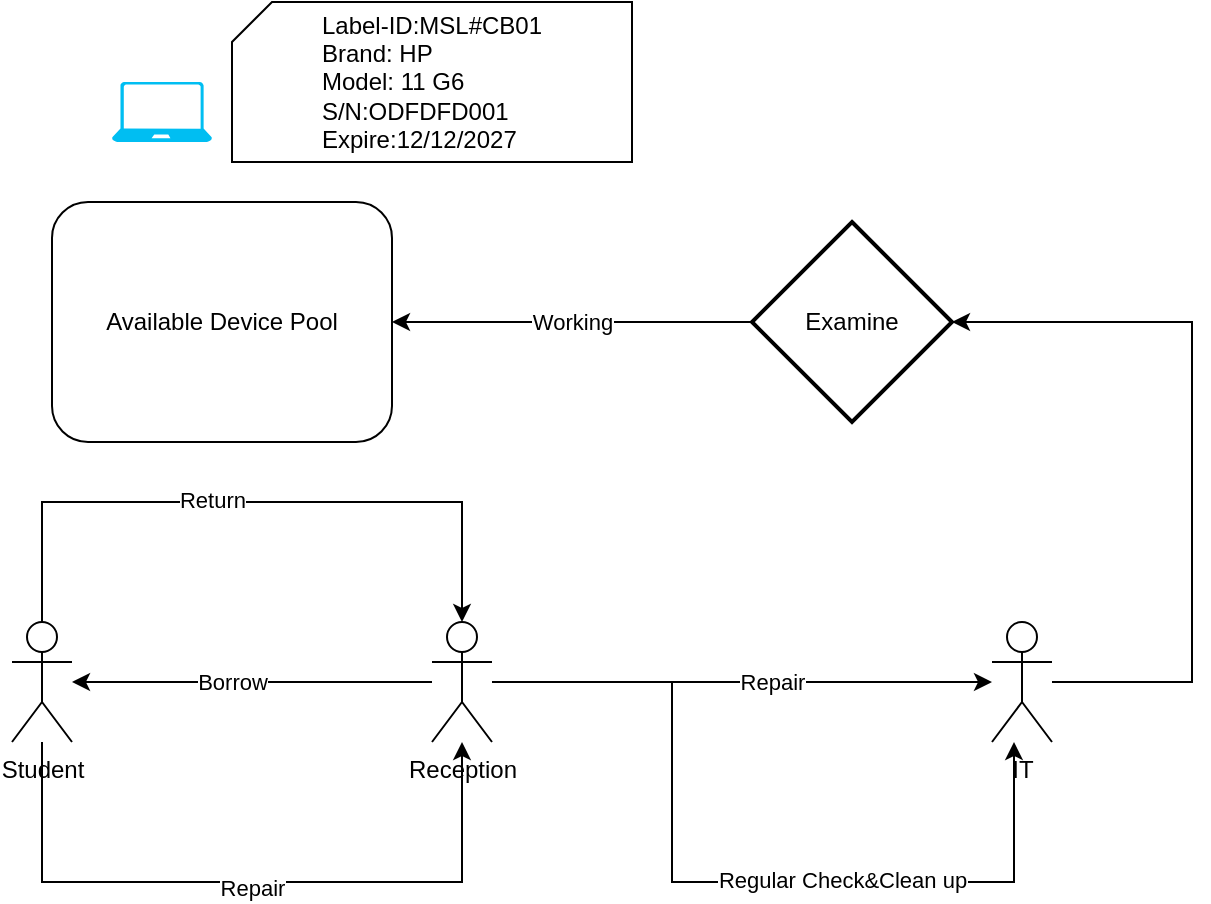 <mxfile version="21.3.4" type="github">
  <diagram name="Page-1" id="tERBL7abkQcyMz6uXpok">
    <mxGraphModel dx="502" dy="328" grid="1" gridSize="10" guides="1" tooltips="1" connect="1" arrows="1" fold="1" page="1" pageScale="1" pageWidth="850" pageHeight="1100" math="0" shadow="0">
      <root>
        <mxCell id="0" />
        <mxCell id="1" parent="0" />
        <mxCell id="YQgA8BbC_IsL7PBCzcFo-7" style="edgeStyle=orthogonalEdgeStyle;rounded=0;orthogonalLoop=1;jettySize=auto;html=1;" edge="1" parent="1" source="YQgA8BbC_IsL7PBCzcFo-1" target="YQgA8BbC_IsL7PBCzcFo-3">
          <mxGeometry relative="1" as="geometry" />
        </mxCell>
        <mxCell id="YQgA8BbC_IsL7PBCzcFo-8" value="Repair" style="edgeLabel;html=1;align=center;verticalAlign=middle;resizable=0;points=[];" vertex="1" connectable="0" parent="YQgA8BbC_IsL7PBCzcFo-7">
          <mxGeometry x="-0.188" y="-3" relative="1" as="geometry">
            <mxPoint x="38" y="-3" as="offset" />
          </mxGeometry>
        </mxCell>
        <mxCell id="YQgA8BbC_IsL7PBCzcFo-9" style="edgeStyle=orthogonalEdgeStyle;rounded=0;orthogonalLoop=1;jettySize=auto;html=1;" edge="1" parent="1" source="YQgA8BbC_IsL7PBCzcFo-1" target="YQgA8BbC_IsL7PBCzcFo-3">
          <mxGeometry relative="1" as="geometry">
            <mxPoint x="570" y="570" as="targetPoint" />
            <Array as="points">
              <mxPoint x="400" y="420" />
              <mxPoint x="400" y="520" />
              <mxPoint x="571" y="520" />
            </Array>
          </mxGeometry>
        </mxCell>
        <mxCell id="YQgA8BbC_IsL7PBCzcFo-10" value="Regular Check&amp;amp;Clean up" style="edgeLabel;html=1;align=center;verticalAlign=middle;resizable=0;points=[];" vertex="1" connectable="0" parent="YQgA8BbC_IsL7PBCzcFo-9">
          <mxGeometry x="-0.043" y="1" relative="1" as="geometry">
            <mxPoint x="69" as="offset" />
          </mxGeometry>
        </mxCell>
        <mxCell id="YQgA8BbC_IsL7PBCzcFo-1" value="Reception" style="shape=umlActor;verticalLabelPosition=bottom;verticalAlign=top;html=1;outlineConnect=0;" vertex="1" parent="1">
          <mxGeometry x="280" y="390" width="30" height="60" as="geometry" />
        </mxCell>
        <mxCell id="YQgA8BbC_IsL7PBCzcFo-5" style="edgeStyle=orthogonalEdgeStyle;rounded=0;orthogonalLoop=1;jettySize=auto;html=1;startArrow=classic;startFill=1;endArrow=none;endFill=0;" edge="1" parent="1" source="YQgA8BbC_IsL7PBCzcFo-2" target="YQgA8BbC_IsL7PBCzcFo-1">
          <mxGeometry relative="1" as="geometry" />
        </mxCell>
        <mxCell id="YQgA8BbC_IsL7PBCzcFo-6" value="Borrow" style="edgeLabel;html=1;align=center;verticalAlign=middle;resizable=0;points=[];" vertex="1" connectable="0" parent="YQgA8BbC_IsL7PBCzcFo-5">
          <mxGeometry x="0.211" relative="1" as="geometry">
            <mxPoint x="-29" as="offset" />
          </mxGeometry>
        </mxCell>
        <mxCell id="YQgA8BbC_IsL7PBCzcFo-11" style="edgeStyle=orthogonalEdgeStyle;rounded=0;orthogonalLoop=1;jettySize=auto;html=1;" edge="1" parent="1" source="YQgA8BbC_IsL7PBCzcFo-2" target="YQgA8BbC_IsL7PBCzcFo-1">
          <mxGeometry relative="1" as="geometry">
            <Array as="points">
              <mxPoint x="85" y="330" />
              <mxPoint x="295" y="330" />
            </Array>
          </mxGeometry>
        </mxCell>
        <mxCell id="YQgA8BbC_IsL7PBCzcFo-12" value="Return" style="edgeLabel;html=1;align=center;verticalAlign=middle;resizable=0;points=[];" vertex="1" connectable="0" parent="YQgA8BbC_IsL7PBCzcFo-11">
          <mxGeometry x="0.145" y="1" relative="1" as="geometry">
            <mxPoint x="-44" as="offset" />
          </mxGeometry>
        </mxCell>
        <mxCell id="YQgA8BbC_IsL7PBCzcFo-13" style="edgeStyle=orthogonalEdgeStyle;rounded=0;orthogonalLoop=1;jettySize=auto;html=1;" edge="1" parent="1" source="YQgA8BbC_IsL7PBCzcFo-2" target="YQgA8BbC_IsL7PBCzcFo-1">
          <mxGeometry relative="1" as="geometry">
            <Array as="points">
              <mxPoint x="85" y="520" />
              <mxPoint x="295" y="520" />
            </Array>
          </mxGeometry>
        </mxCell>
        <mxCell id="YQgA8BbC_IsL7PBCzcFo-14" value="Repair" style="edgeLabel;html=1;align=center;verticalAlign=middle;resizable=0;points=[];" vertex="1" connectable="0" parent="YQgA8BbC_IsL7PBCzcFo-13">
          <mxGeometry x="0.166" y="-3" relative="1" as="geometry">
            <mxPoint x="-29" as="offset" />
          </mxGeometry>
        </mxCell>
        <mxCell id="YQgA8BbC_IsL7PBCzcFo-2" value="Student&lt;br&gt;" style="shape=umlActor;verticalLabelPosition=bottom;verticalAlign=top;html=1;outlineConnect=0;" vertex="1" parent="1">
          <mxGeometry x="70" y="390" width="30" height="60" as="geometry" />
        </mxCell>
        <mxCell id="YQgA8BbC_IsL7PBCzcFo-16" style="edgeStyle=orthogonalEdgeStyle;rounded=0;orthogonalLoop=1;jettySize=auto;html=1;entryX=1;entryY=0.5;entryDx=0;entryDy=0;entryPerimeter=0;" edge="1" parent="1" source="YQgA8BbC_IsL7PBCzcFo-3" target="YQgA8BbC_IsL7PBCzcFo-20">
          <mxGeometry relative="1" as="geometry">
            <Array as="points">
              <mxPoint x="660" y="420" />
              <mxPoint x="660" y="240" />
            </Array>
          </mxGeometry>
        </mxCell>
        <mxCell id="YQgA8BbC_IsL7PBCzcFo-3" value="IT" style="shape=umlActor;verticalLabelPosition=bottom;verticalAlign=top;html=1;outlineConnect=0;" vertex="1" parent="1">
          <mxGeometry x="560" y="390" width="30" height="60" as="geometry" />
        </mxCell>
        <mxCell id="YQgA8BbC_IsL7PBCzcFo-15" value="Available Device Pool" style="rounded=1;whiteSpace=wrap;html=1;" vertex="1" parent="1">
          <mxGeometry x="90" y="180" width="170" height="120" as="geometry" />
        </mxCell>
        <mxCell id="YQgA8BbC_IsL7PBCzcFo-18" value="" style="verticalLabelPosition=bottom;html=1;verticalAlign=top;align=center;strokeColor=none;fillColor=#00BEF2;shape=mxgraph.azure.laptop;pointerEvents=1;" vertex="1" parent="1">
          <mxGeometry x="120" y="120" width="50" height="30" as="geometry" />
        </mxCell>
        <mxCell id="YQgA8BbC_IsL7PBCzcFo-19" value="&lt;div style=&quot;text-align: left;&quot;&gt;&lt;span style=&quot;background-color: initial;&quot;&gt;Label-ID:MSL#CB01&lt;/span&gt;&lt;/div&gt;&lt;div style=&quot;text-align: left;&quot;&gt;&lt;span style=&quot;background-color: initial;&quot;&gt;Brand: HP&lt;/span&gt;&lt;/div&gt;&lt;div style=&quot;text-align: left;&quot;&gt;&lt;span style=&quot;background-color: initial;&quot;&gt;Model: 11 G6&lt;/span&gt;&lt;/div&gt;&lt;div style=&quot;text-align: left;&quot;&gt;&lt;span style=&quot;background-color: initial;&quot;&gt;S/N:ODFDFD001&lt;/span&gt;&lt;/div&gt;&lt;div style=&quot;text-align: left;&quot;&gt;Expire:12/12/2027&lt;/div&gt;" style="shape=card;whiteSpace=wrap;html=1;size=20;" vertex="1" parent="1">
          <mxGeometry x="180" y="80" width="200" height="80" as="geometry" />
        </mxCell>
        <mxCell id="YQgA8BbC_IsL7PBCzcFo-21" value="Working" style="edgeStyle=orthogonalEdgeStyle;rounded=0;orthogonalLoop=1;jettySize=auto;html=1;entryX=1;entryY=0.5;entryDx=0;entryDy=0;" edge="1" parent="1" source="YQgA8BbC_IsL7PBCzcFo-20" target="YQgA8BbC_IsL7PBCzcFo-15">
          <mxGeometry relative="1" as="geometry" />
        </mxCell>
        <mxCell id="YQgA8BbC_IsL7PBCzcFo-20" value="Examine" style="strokeWidth=2;html=1;shape=mxgraph.flowchart.decision;whiteSpace=wrap;" vertex="1" parent="1">
          <mxGeometry x="440" y="190" width="100" height="100" as="geometry" />
        </mxCell>
      </root>
    </mxGraphModel>
  </diagram>
</mxfile>
